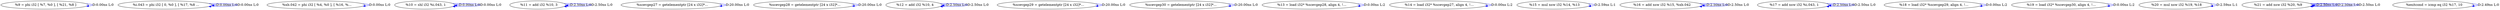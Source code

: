 digraph {
Node0x3e71790[label="  %9 = phi i32 [ %7, %0 ], [ %21, %8 ]"];
Node0x3e71790 -> Node0x3e71790[label="D:0.00ns L:0",color=blue];
Node0x3e71870[label="  %i.043 = phi i32 [ 0, %0 ], [ %17, %8 ..."];
Node0x3e71870 -> Node0x3e71870[label="D:0.00ns L:0",color=blue];
Node0x3e71870 -> Node0x3e71870[label="D:0.00ns L:0",color=blue];
Node0x3e71950[label="  %xb.042 = phi i32 [ %4, %0 ], [ %16, %..."];
Node0x3e71950 -> Node0x3e71950[label="D:0.00ns L:0",color=blue];
Node0x3e71a30[label="  %10 = shl i32 %i.043, 1"];
Node0x3e71a30 -> Node0x3e71a30[label="D:0.00ns L:0",color=blue];
Node0x3e71a30 -> Node0x3e71a30[label="D:0.00ns L:0",color=blue];
Node0x3e71b10[label="  %11 = add i32 %10, 3"];
Node0x3e71b10 -> Node0x3e71b10[label="D:2.50ns L:0",color=blue];
Node0x3e71b10 -> Node0x3e71b10[label="D:2.50ns L:0",color=blue];
Node0x3e71bf0[label="  %scevgep27 = getelementptr [24 x i32]*..."];
Node0x3e71bf0 -> Node0x3e71bf0[label="D:20.00ns L:0",color=blue];
Node0x3e71d50[label="  %scevgep28 = getelementptr [24 x i32]*..."];
Node0x3e71d50 -> Node0x3e71d50[label="D:20.00ns L:0",color=blue];
Node0x3e71e30[label="  %12 = add i32 %10, 4"];
Node0x3e71e30 -> Node0x3e71e30[label="D:2.50ns L:0",color=blue];
Node0x3e71e30 -> Node0x3e71e30[label="D:2.50ns L:0",color=blue];
Node0x3e71f10[label="  %scevgep29 = getelementptr [24 x i32]*..."];
Node0x3e71f10 -> Node0x3e71f10[label="D:20.00ns L:0",color=blue];
Node0x3e71ff0[label="  %scevgep30 = getelementptr [24 x i32]*..."];
Node0x3e71ff0 -> Node0x3e71ff0[label="D:20.00ns L:0",color=blue];
Node0x3e720d0[label="  %13 = load i32* %scevgep28, align 4, !..."];
Node0x3e720d0 -> Node0x3e720d0[label="D:0.00ns L:2",color=blue];
Node0x3e721b0[label="  %14 = load i32* %scevgep27, align 4, !..."];
Node0x3e721b0 -> Node0x3e721b0[label="D:0.00ns L:2",color=blue];
Node0x3e72290[label="  %15 = mul nsw i32 %14, %13"];
Node0x3e72290 -> Node0x3e72290[label="D:2.59ns L:1",color=blue];
Node0x3e72400[label="  %16 = add nsw i32 %15, %xb.042"];
Node0x3e72400 -> Node0x3e72400[label="D:2.50ns L:0",color=blue];
Node0x3e72400 -> Node0x3e72400[label="D:2.50ns L:0",color=blue];
Node0x3e72510[label="  %17 = add nsw i32 %i.043, 1"];
Node0x3e72510 -> Node0x3e72510[label="D:2.50ns L:0",color=blue];
Node0x3e72510 -> Node0x3e72510[label="D:2.50ns L:0",color=blue];
Node0x3e725f0[label="  %18 = load i32* %scevgep29, align 4, !..."];
Node0x3e725f0 -> Node0x3e725f0[label="D:0.00ns L:2",color=blue];
Node0x3e726d0[label="  %19 = load i32* %scevgep30, align 4, !..."];
Node0x3e726d0 -> Node0x3e726d0[label="D:0.00ns L:2",color=blue];
Node0x3e727b0[label="  %20 = mul nsw i32 %19, %18"];
Node0x3e727b0 -> Node0x3e727b0[label="D:2.59ns L:1",color=blue];
Node0x3e72890[label="  %21 = add nsw i32 %20, %9"];
Node0x3e72890 -> Node0x3e72890[label="D:2.50ns L:0",color=blue];
Node0x3e72890 -> Node0x3e72890[label="D:2.50ns L:0",color=blue];
Node0x3e72890 -> Node0x3e72890[label="D:2.50ns L:0",color=blue];
Node0x3e729d0[label="  %exitcond = icmp eq i32 %17, 10"];
Node0x3e729d0 -> Node0x3e729d0[label="D:2.49ns L:0",color=blue];
}
